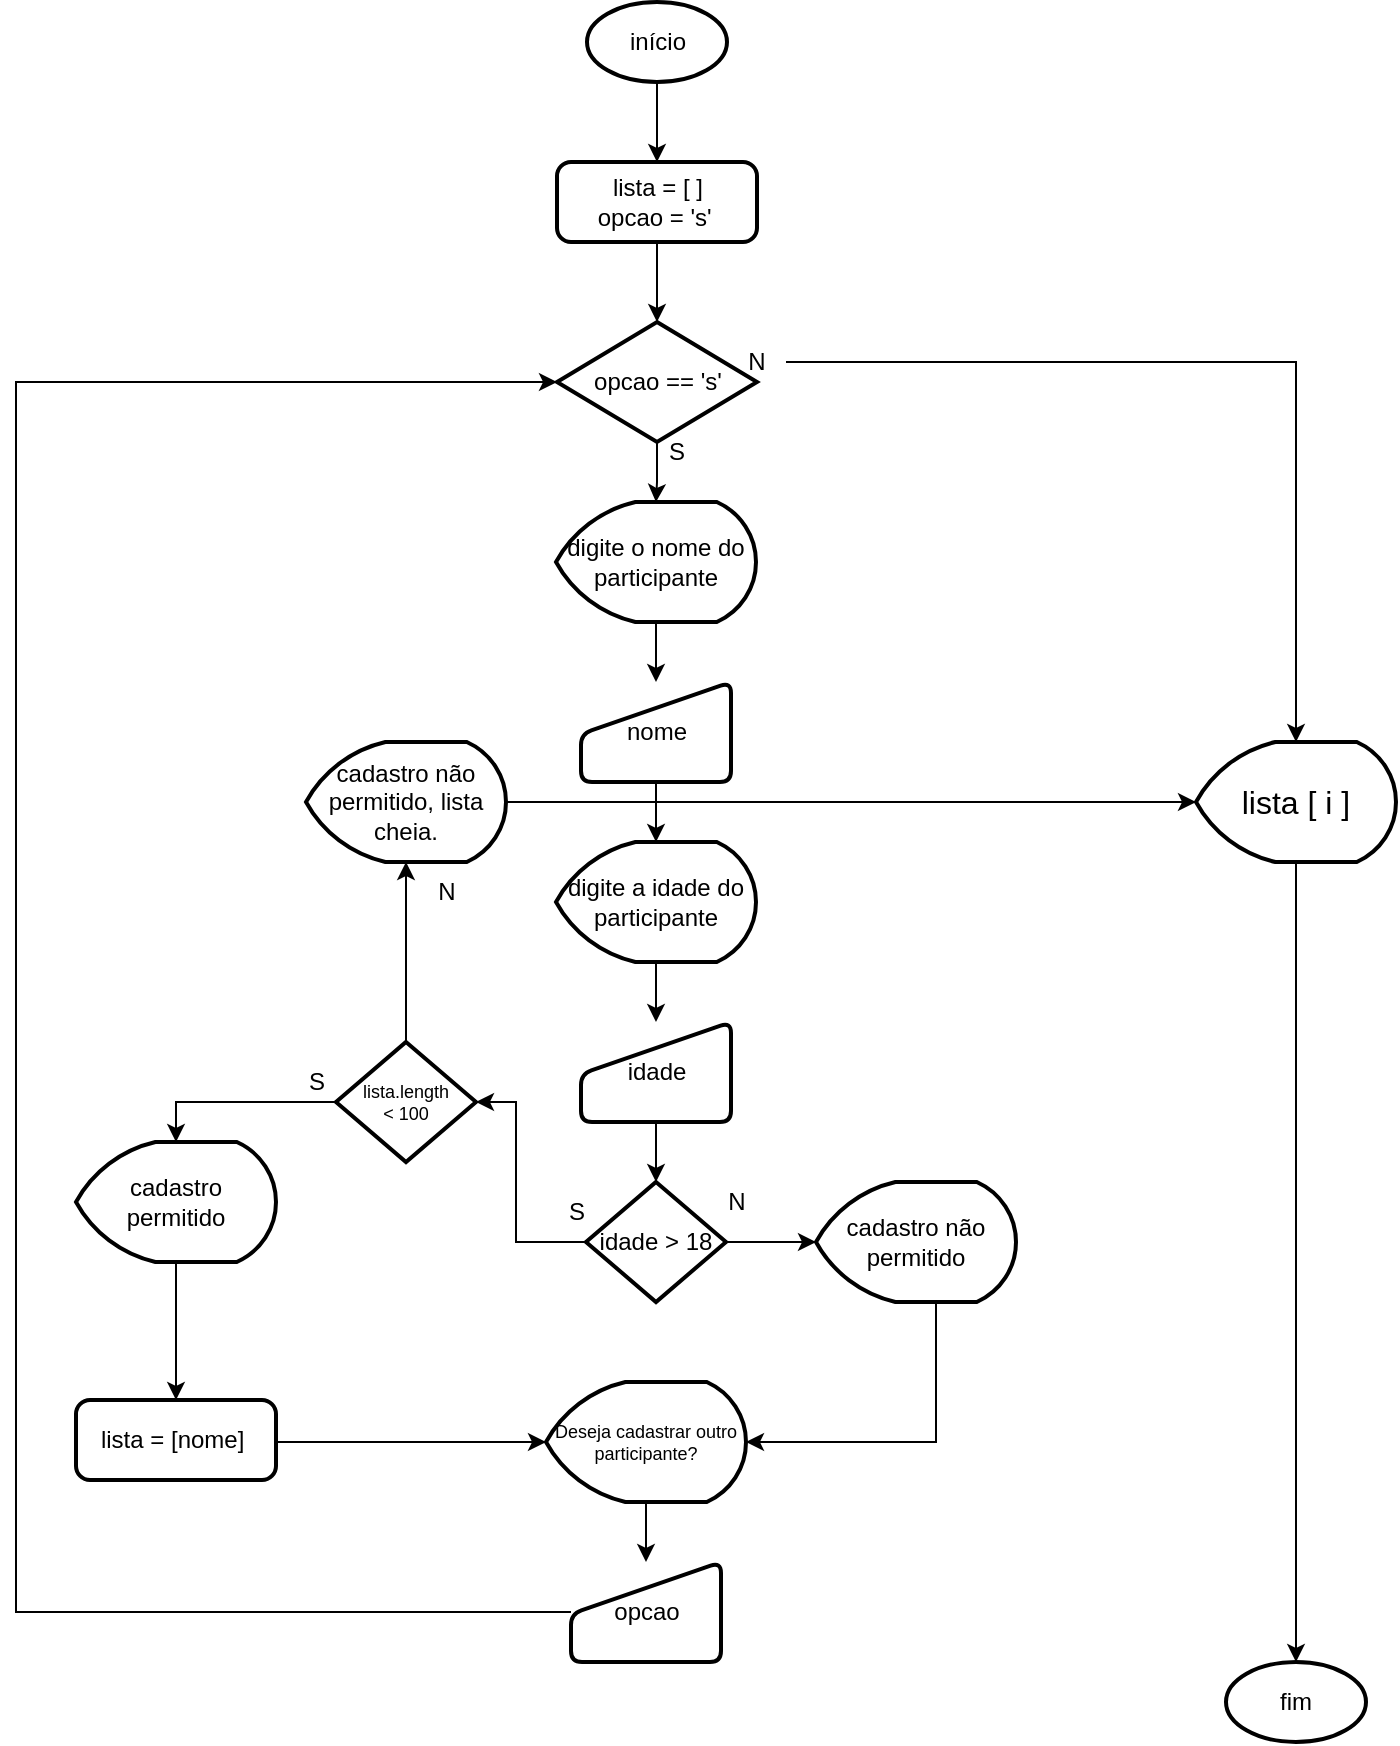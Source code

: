 <mxfile version="20.0.3" type="device"><diagram id="A7ZFcmhIoJfmCzq1F7CB" name="Page-1"><mxGraphModel dx="1038" dy="1748" grid="1" gridSize="10" guides="1" tooltips="1" connect="1" arrows="1" fold="1" page="1" pageScale="1" pageWidth="827" pageHeight="1169" math="0" shadow="0"><root><mxCell id="0"/><mxCell id="1" parent="0"/><mxCell id="vNoZFKCa7hW1DHgi985h-3" style="edgeStyle=orthogonalEdgeStyle;rounded=0;orthogonalLoop=1;jettySize=auto;html=1;" parent="1" source="vNoZFKCa7hW1DHgi985h-1" target="vNoZFKCa7hW1DHgi985h-2" edge="1"><mxGeometry relative="1" as="geometry"/></mxCell><mxCell id="vNoZFKCa7hW1DHgi985h-1" value="digite o nome do participante" style="strokeWidth=2;html=1;shape=mxgraph.flowchart.display;whiteSpace=wrap;" parent="1" vertex="1"><mxGeometry x="290" y="160" width="100" height="60" as="geometry"/></mxCell><mxCell id="vNoZFKCa7hW1DHgi985h-5" style="edgeStyle=orthogonalEdgeStyle;rounded=0;orthogonalLoop=1;jettySize=auto;html=1;entryX=0.5;entryY=0;entryDx=0;entryDy=0;entryPerimeter=0;" parent="1" source="vNoZFKCa7hW1DHgi985h-2" target="vNoZFKCa7hW1DHgi985h-4" edge="1"><mxGeometry relative="1" as="geometry"/></mxCell><mxCell id="vNoZFKCa7hW1DHgi985h-2" value="nome" style="html=1;strokeWidth=2;shape=manualInput;whiteSpace=wrap;rounded=1;size=26;arcSize=11;" parent="1" vertex="1"><mxGeometry x="302.5" y="250" width="75" height="50" as="geometry"/></mxCell><mxCell id="vNoZFKCa7hW1DHgi985h-7" style="edgeStyle=orthogonalEdgeStyle;rounded=0;orthogonalLoop=1;jettySize=auto;html=1;" parent="1" source="vNoZFKCa7hW1DHgi985h-4" target="vNoZFKCa7hW1DHgi985h-6" edge="1"><mxGeometry relative="1" as="geometry"/></mxCell><mxCell id="vNoZFKCa7hW1DHgi985h-4" value="digite a idade do participante" style="strokeWidth=2;html=1;shape=mxgraph.flowchart.display;whiteSpace=wrap;" parent="1" vertex="1"><mxGeometry x="290" y="330" width="100" height="60" as="geometry"/></mxCell><mxCell id="vNoZFKCa7hW1DHgi985h-9" style="edgeStyle=orthogonalEdgeStyle;rounded=0;orthogonalLoop=1;jettySize=auto;html=1;" parent="1" source="vNoZFKCa7hW1DHgi985h-6" target="vNoZFKCa7hW1DHgi985h-8" edge="1"><mxGeometry relative="1" as="geometry"/></mxCell><mxCell id="vNoZFKCa7hW1DHgi985h-6" value="idade" style="html=1;strokeWidth=2;shape=manualInput;whiteSpace=wrap;rounded=1;size=26;arcSize=11;" parent="1" vertex="1"><mxGeometry x="302.5" y="420" width="75" height="50" as="geometry"/></mxCell><mxCell id="vNoZFKCa7hW1DHgi985h-12" style="edgeStyle=orthogonalEdgeStyle;rounded=0;orthogonalLoop=1;jettySize=auto;html=1;" parent="1" source="vNoZFKCa7hW1DHgi985h-8" target="vNoZFKCa7hW1DHgi985h-11" edge="1"><mxGeometry relative="1" as="geometry"/></mxCell><mxCell id="vNoZFKCa7hW1DHgi985h-21" style="edgeStyle=orthogonalEdgeStyle;rounded=0;orthogonalLoop=1;jettySize=auto;html=1;entryX=1;entryY=0.5;entryDx=0;entryDy=0;entryPerimeter=0;" parent="1" source="vNoZFKCa7hW1DHgi985h-8" target="vNoZFKCa7hW1DHgi985h-20" edge="1"><mxGeometry relative="1" as="geometry"><Array as="points"><mxPoint x="270" y="530"/><mxPoint x="270" y="460"/></Array></mxGeometry></mxCell><mxCell id="vNoZFKCa7hW1DHgi985h-8" value="idade &amp;gt; 18" style="strokeWidth=2;html=1;shape=mxgraph.flowchart.decision;whiteSpace=wrap;" parent="1" vertex="1"><mxGeometry x="305" y="500" width="70" height="60" as="geometry"/></mxCell><mxCell id="vNoZFKCa7hW1DHgi985h-25" style="edgeStyle=orthogonalEdgeStyle;rounded=0;orthogonalLoop=1;jettySize=auto;html=1;entryX=0.5;entryY=0;entryDx=0;entryDy=0;fontSize=12;" parent="1" source="vNoZFKCa7hW1DHgi985h-10" target="vNoZFKCa7hW1DHgi985h-24" edge="1"><mxGeometry relative="1" as="geometry"/></mxCell><mxCell id="vNoZFKCa7hW1DHgi985h-10" value="cadastro permitido" style="strokeWidth=2;html=1;shape=mxgraph.flowchart.display;whiteSpace=wrap;" parent="1" vertex="1"><mxGeometry x="50" y="480" width="100" height="60" as="geometry"/></mxCell><mxCell id="vNoZFKCa7hW1DHgi985h-34" style="edgeStyle=orthogonalEdgeStyle;rounded=0;orthogonalLoop=1;jettySize=auto;html=1;entryX=1;entryY=0.5;entryDx=0;entryDy=0;entryPerimeter=0;fontSize=9;" parent="1" source="vNoZFKCa7hW1DHgi985h-11" target="vNoZFKCa7hW1DHgi985h-33" edge="1"><mxGeometry relative="1" as="geometry"><Array as="points"><mxPoint x="480" y="630"/></Array></mxGeometry></mxCell><mxCell id="vNoZFKCa7hW1DHgi985h-11" value="cadastro não permitido" style="strokeWidth=2;html=1;shape=mxgraph.flowchart.display;whiteSpace=wrap;" parent="1" vertex="1"><mxGeometry x="420" y="500" width="100" height="60" as="geometry"/></mxCell><mxCell id="vNoZFKCa7hW1DHgi985h-14" value="S" style="text;html=1;align=center;verticalAlign=middle;resizable=0;points=[];autosize=1;strokeColor=none;fillColor=none;" parent="1" vertex="1"><mxGeometry x="285" y="500" width="30" height="30" as="geometry"/></mxCell><mxCell id="vNoZFKCa7hW1DHgi985h-15" value="N" style="text;html=1;align=center;verticalAlign=middle;resizable=0;points=[];autosize=1;strokeColor=none;fillColor=none;" parent="1" vertex="1"><mxGeometry x="365" y="495" width="30" height="30" as="geometry"/></mxCell><mxCell id="vNoZFKCa7hW1DHgi985h-18" style="edgeStyle=orthogonalEdgeStyle;rounded=0;orthogonalLoop=1;jettySize=auto;html=1;entryX=0.5;entryY=0;entryDx=0;entryDy=0;" parent="1" source="vNoZFKCa7hW1DHgi985h-16" target="vNoZFKCa7hW1DHgi985h-17" edge="1"><mxGeometry relative="1" as="geometry"/></mxCell><mxCell id="vNoZFKCa7hW1DHgi985h-16" value="início" style="strokeWidth=2;html=1;shape=mxgraph.flowchart.start_2;whiteSpace=wrap;" parent="1" vertex="1"><mxGeometry x="305.5" y="-90" width="70" height="40" as="geometry"/></mxCell><mxCell id="vNoZFKCa7hW1DHgi985h-30" style="edgeStyle=orthogonalEdgeStyle;rounded=0;orthogonalLoop=1;jettySize=auto;html=1;entryX=0.5;entryY=0;entryDx=0;entryDy=0;entryPerimeter=0;fontSize=12;" parent="1" source="vNoZFKCa7hW1DHgi985h-17" target="vNoZFKCa7hW1DHgi985h-29" edge="1"><mxGeometry relative="1" as="geometry"/></mxCell><mxCell id="vNoZFKCa7hW1DHgi985h-17" value="lista = [ ]&lt;br&gt;opcao = 's'&amp;nbsp;" style="rounded=1;whiteSpace=wrap;html=1;absoluteArcSize=1;arcSize=14;strokeWidth=2;" parent="1" vertex="1"><mxGeometry x="290.5" y="-10" width="100" height="40" as="geometry"/></mxCell><mxCell id="vNoZFKCa7hW1DHgi985h-22" style="edgeStyle=orthogonalEdgeStyle;rounded=0;orthogonalLoop=1;jettySize=auto;html=1;entryX=0.5;entryY=0;entryDx=0;entryDy=0;entryPerimeter=0;fontSize=9;" parent="1" source="vNoZFKCa7hW1DHgi985h-20" target="vNoZFKCa7hW1DHgi985h-10" edge="1"><mxGeometry relative="1" as="geometry"/></mxCell><mxCell id="vNoZFKCa7hW1DHgi985h-59" style="edgeStyle=orthogonalEdgeStyle;rounded=0;orthogonalLoop=1;jettySize=auto;html=1;entryX=0.5;entryY=1;entryDx=0;entryDy=0;entryPerimeter=0;fontSize=16;" parent="1" source="vNoZFKCa7hW1DHgi985h-20" target="vNoZFKCa7hW1DHgi985h-26" edge="1"><mxGeometry relative="1" as="geometry"/></mxCell><mxCell id="vNoZFKCa7hW1DHgi985h-20" value="lista.length&lt;br&gt;&amp;lt; 100" style="strokeWidth=2;html=1;shape=mxgraph.flowchart.decision;whiteSpace=wrap;fontSize=9;" parent="1" vertex="1"><mxGeometry x="180" y="430" width="70" height="60" as="geometry"/></mxCell><mxCell id="vNoZFKCa7hW1DHgi985h-23" value="S" style="text;html=1;align=center;verticalAlign=middle;resizable=0;points=[];autosize=1;strokeColor=none;fillColor=none;fontSize=12;" parent="1" vertex="1"><mxGeometry x="155" y="435" width="30" height="30" as="geometry"/></mxCell><mxCell id="vNoZFKCa7hW1DHgi985h-45" style="edgeStyle=orthogonalEdgeStyle;rounded=0;orthogonalLoop=1;jettySize=auto;html=1;entryX=0;entryY=0.5;entryDx=0;entryDy=0;entryPerimeter=0;fontSize=12;" parent="1" source="vNoZFKCa7hW1DHgi985h-24" target="vNoZFKCa7hW1DHgi985h-33" edge="1"><mxGeometry relative="1" as="geometry"><Array as="points"><mxPoint x="190" y="630"/><mxPoint x="190" y="630"/></Array></mxGeometry></mxCell><mxCell id="vNoZFKCa7hW1DHgi985h-24" value="lista = [nome]&amp;nbsp;" style="rounded=1;whiteSpace=wrap;html=1;absoluteArcSize=1;arcSize=14;strokeWidth=2;" parent="1" vertex="1"><mxGeometry x="50" y="609" width="100" height="40" as="geometry"/></mxCell><mxCell id="WwNNDjvVZUIDbDo9Mih5-1" style="edgeStyle=orthogonalEdgeStyle;rounded=0;orthogonalLoop=1;jettySize=auto;html=1;entryX=0;entryY=0.5;entryDx=0;entryDy=0;entryPerimeter=0;" edge="1" parent="1" source="vNoZFKCa7hW1DHgi985h-26" target="vNoZFKCa7hW1DHgi985h-50"><mxGeometry relative="1" as="geometry"/></mxCell><mxCell id="vNoZFKCa7hW1DHgi985h-26" value="cadastro não permitido, lista cheia." style="strokeWidth=2;html=1;shape=mxgraph.flowchart.display;whiteSpace=wrap;" parent="1" vertex="1"><mxGeometry x="165" y="280" width="100" height="60" as="geometry"/></mxCell><mxCell id="vNoZFKCa7hW1DHgi985h-28" value="N" style="text;html=1;align=center;verticalAlign=middle;resizable=0;points=[];autosize=1;strokeColor=none;fillColor=none;fontSize=12;" parent="1" vertex="1"><mxGeometry x="220" y="340" width="30" height="30" as="geometry"/></mxCell><mxCell id="vNoZFKCa7hW1DHgi985h-31" style="edgeStyle=orthogonalEdgeStyle;rounded=0;orthogonalLoop=1;jettySize=auto;html=1;fontSize=12;" parent="1" source="vNoZFKCa7hW1DHgi985h-29" target="vNoZFKCa7hW1DHgi985h-1" edge="1"><mxGeometry relative="1" as="geometry"/></mxCell><mxCell id="vNoZFKCa7hW1DHgi985h-29" value="opcao == 's'" style="strokeWidth=2;html=1;shape=mxgraph.flowchart.decision;whiteSpace=wrap;fontSize=12;" parent="1" vertex="1"><mxGeometry x="290.5" y="70" width="100" height="60" as="geometry"/></mxCell><mxCell id="vNoZFKCa7hW1DHgi985h-32" value="S" style="text;html=1;align=center;verticalAlign=middle;resizable=0;points=[];autosize=1;strokeColor=none;fillColor=none;fontSize=12;" parent="1" vertex="1"><mxGeometry x="335" y="120" width="30" height="30" as="geometry"/></mxCell><mxCell id="vNoZFKCa7hW1DHgi985h-36" style="edgeStyle=orthogonalEdgeStyle;rounded=0;orthogonalLoop=1;jettySize=auto;html=1;fontSize=9;" parent="1" source="vNoZFKCa7hW1DHgi985h-33" target="vNoZFKCa7hW1DHgi985h-35" edge="1"><mxGeometry relative="1" as="geometry"/></mxCell><mxCell id="vNoZFKCa7hW1DHgi985h-33" value="Deseja cadastrar outro participante?" style="strokeWidth=2;html=1;shape=mxgraph.flowchart.display;whiteSpace=wrap;fontSize=9;" parent="1" vertex="1"><mxGeometry x="285" y="600" width="100" height="60" as="geometry"/></mxCell><mxCell id="vNoZFKCa7hW1DHgi985h-37" style="edgeStyle=orthogonalEdgeStyle;rounded=0;orthogonalLoop=1;jettySize=auto;html=1;entryX=0;entryY=0.5;entryDx=0;entryDy=0;entryPerimeter=0;fontSize=9;" parent="1" source="vNoZFKCa7hW1DHgi985h-35" target="vNoZFKCa7hW1DHgi985h-29" edge="1"><mxGeometry relative="1" as="geometry"><Array as="points"><mxPoint x="20" y="715"/><mxPoint x="20" y="100"/></Array></mxGeometry></mxCell><mxCell id="vNoZFKCa7hW1DHgi985h-35" value="opcao" style="html=1;strokeWidth=2;shape=manualInput;whiteSpace=wrap;rounded=1;size=26;arcSize=11;" parent="1" vertex="1"><mxGeometry x="297.5" y="690" width="75" height="50" as="geometry"/></mxCell><mxCell id="vNoZFKCa7hW1DHgi985h-38" value="fim" style="strokeWidth=2;html=1;shape=mxgraph.flowchart.start_2;whiteSpace=wrap;" parent="1" vertex="1"><mxGeometry x="625" y="740" width="70" height="40" as="geometry"/></mxCell><mxCell id="WwNNDjvVZUIDbDo9Mih5-2" style="edgeStyle=orthogonalEdgeStyle;rounded=0;orthogonalLoop=1;jettySize=auto;html=1;" edge="1" parent="1" source="vNoZFKCa7hW1DHgi985h-40" target="vNoZFKCa7hW1DHgi985h-50"><mxGeometry relative="1" as="geometry"/></mxCell><mxCell id="vNoZFKCa7hW1DHgi985h-40" value="N" style="text;html=1;align=center;verticalAlign=middle;resizable=0;points=[];autosize=1;strokeColor=none;fillColor=none;fontSize=12;" parent="1" vertex="1"><mxGeometry x="375" y="75" width="30" height="30" as="geometry"/></mxCell><mxCell id="WwNNDjvVZUIDbDo9Mih5-5" style="edgeStyle=orthogonalEdgeStyle;rounded=0;orthogonalLoop=1;jettySize=auto;html=1;" edge="1" parent="1" source="vNoZFKCa7hW1DHgi985h-50" target="vNoZFKCa7hW1DHgi985h-38"><mxGeometry relative="1" as="geometry"/></mxCell><mxCell id="vNoZFKCa7hW1DHgi985h-50" value="lista [ i ]" style="strokeWidth=2;html=1;shape=mxgraph.flowchart.display;whiteSpace=wrap;fontSize=16;" parent="1" vertex="1"><mxGeometry x="610" y="280" width="100" height="60" as="geometry"/></mxCell></root></mxGraphModel></diagram></mxfile>